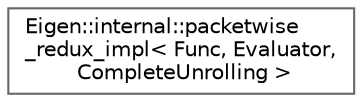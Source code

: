 digraph "Graphical Class Hierarchy"
{
 // LATEX_PDF_SIZE
  bgcolor="transparent";
  edge [fontname=Helvetica,fontsize=10,labelfontname=Helvetica,labelfontsize=10];
  node [fontname=Helvetica,fontsize=10,shape=box,height=0.2,width=0.4];
  rankdir="LR";
  Node0 [id="Node000000",label="Eigen::internal::packetwise\l_redux_impl\< Func, Evaluator,\l CompleteUnrolling \>",height=0.2,width=0.4,color="grey40", fillcolor="white", style="filled",URL="$structEigen_1_1internal_1_1packetwise__redux__impl_3_01Func_00_01Evaluator_00_01CompleteUnrolling_01_4.html",tooltip=" "];
}

